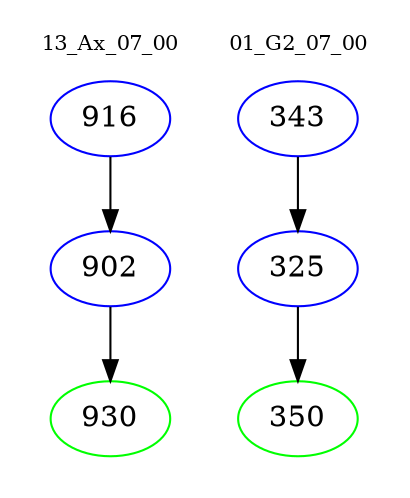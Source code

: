 digraph{
subgraph cluster_0 {
color = white
label = "13_Ax_07_00";
fontsize=10;
T0_916 [label="916", color="blue"]
T0_916 -> T0_902 [color="black"]
T0_902 [label="902", color="blue"]
T0_902 -> T0_930 [color="black"]
T0_930 [label="930", color="green"]
}
subgraph cluster_1 {
color = white
label = "01_G2_07_00";
fontsize=10;
T1_343 [label="343", color="blue"]
T1_343 -> T1_325 [color="black"]
T1_325 [label="325", color="blue"]
T1_325 -> T1_350 [color="black"]
T1_350 [label="350", color="green"]
}
}
